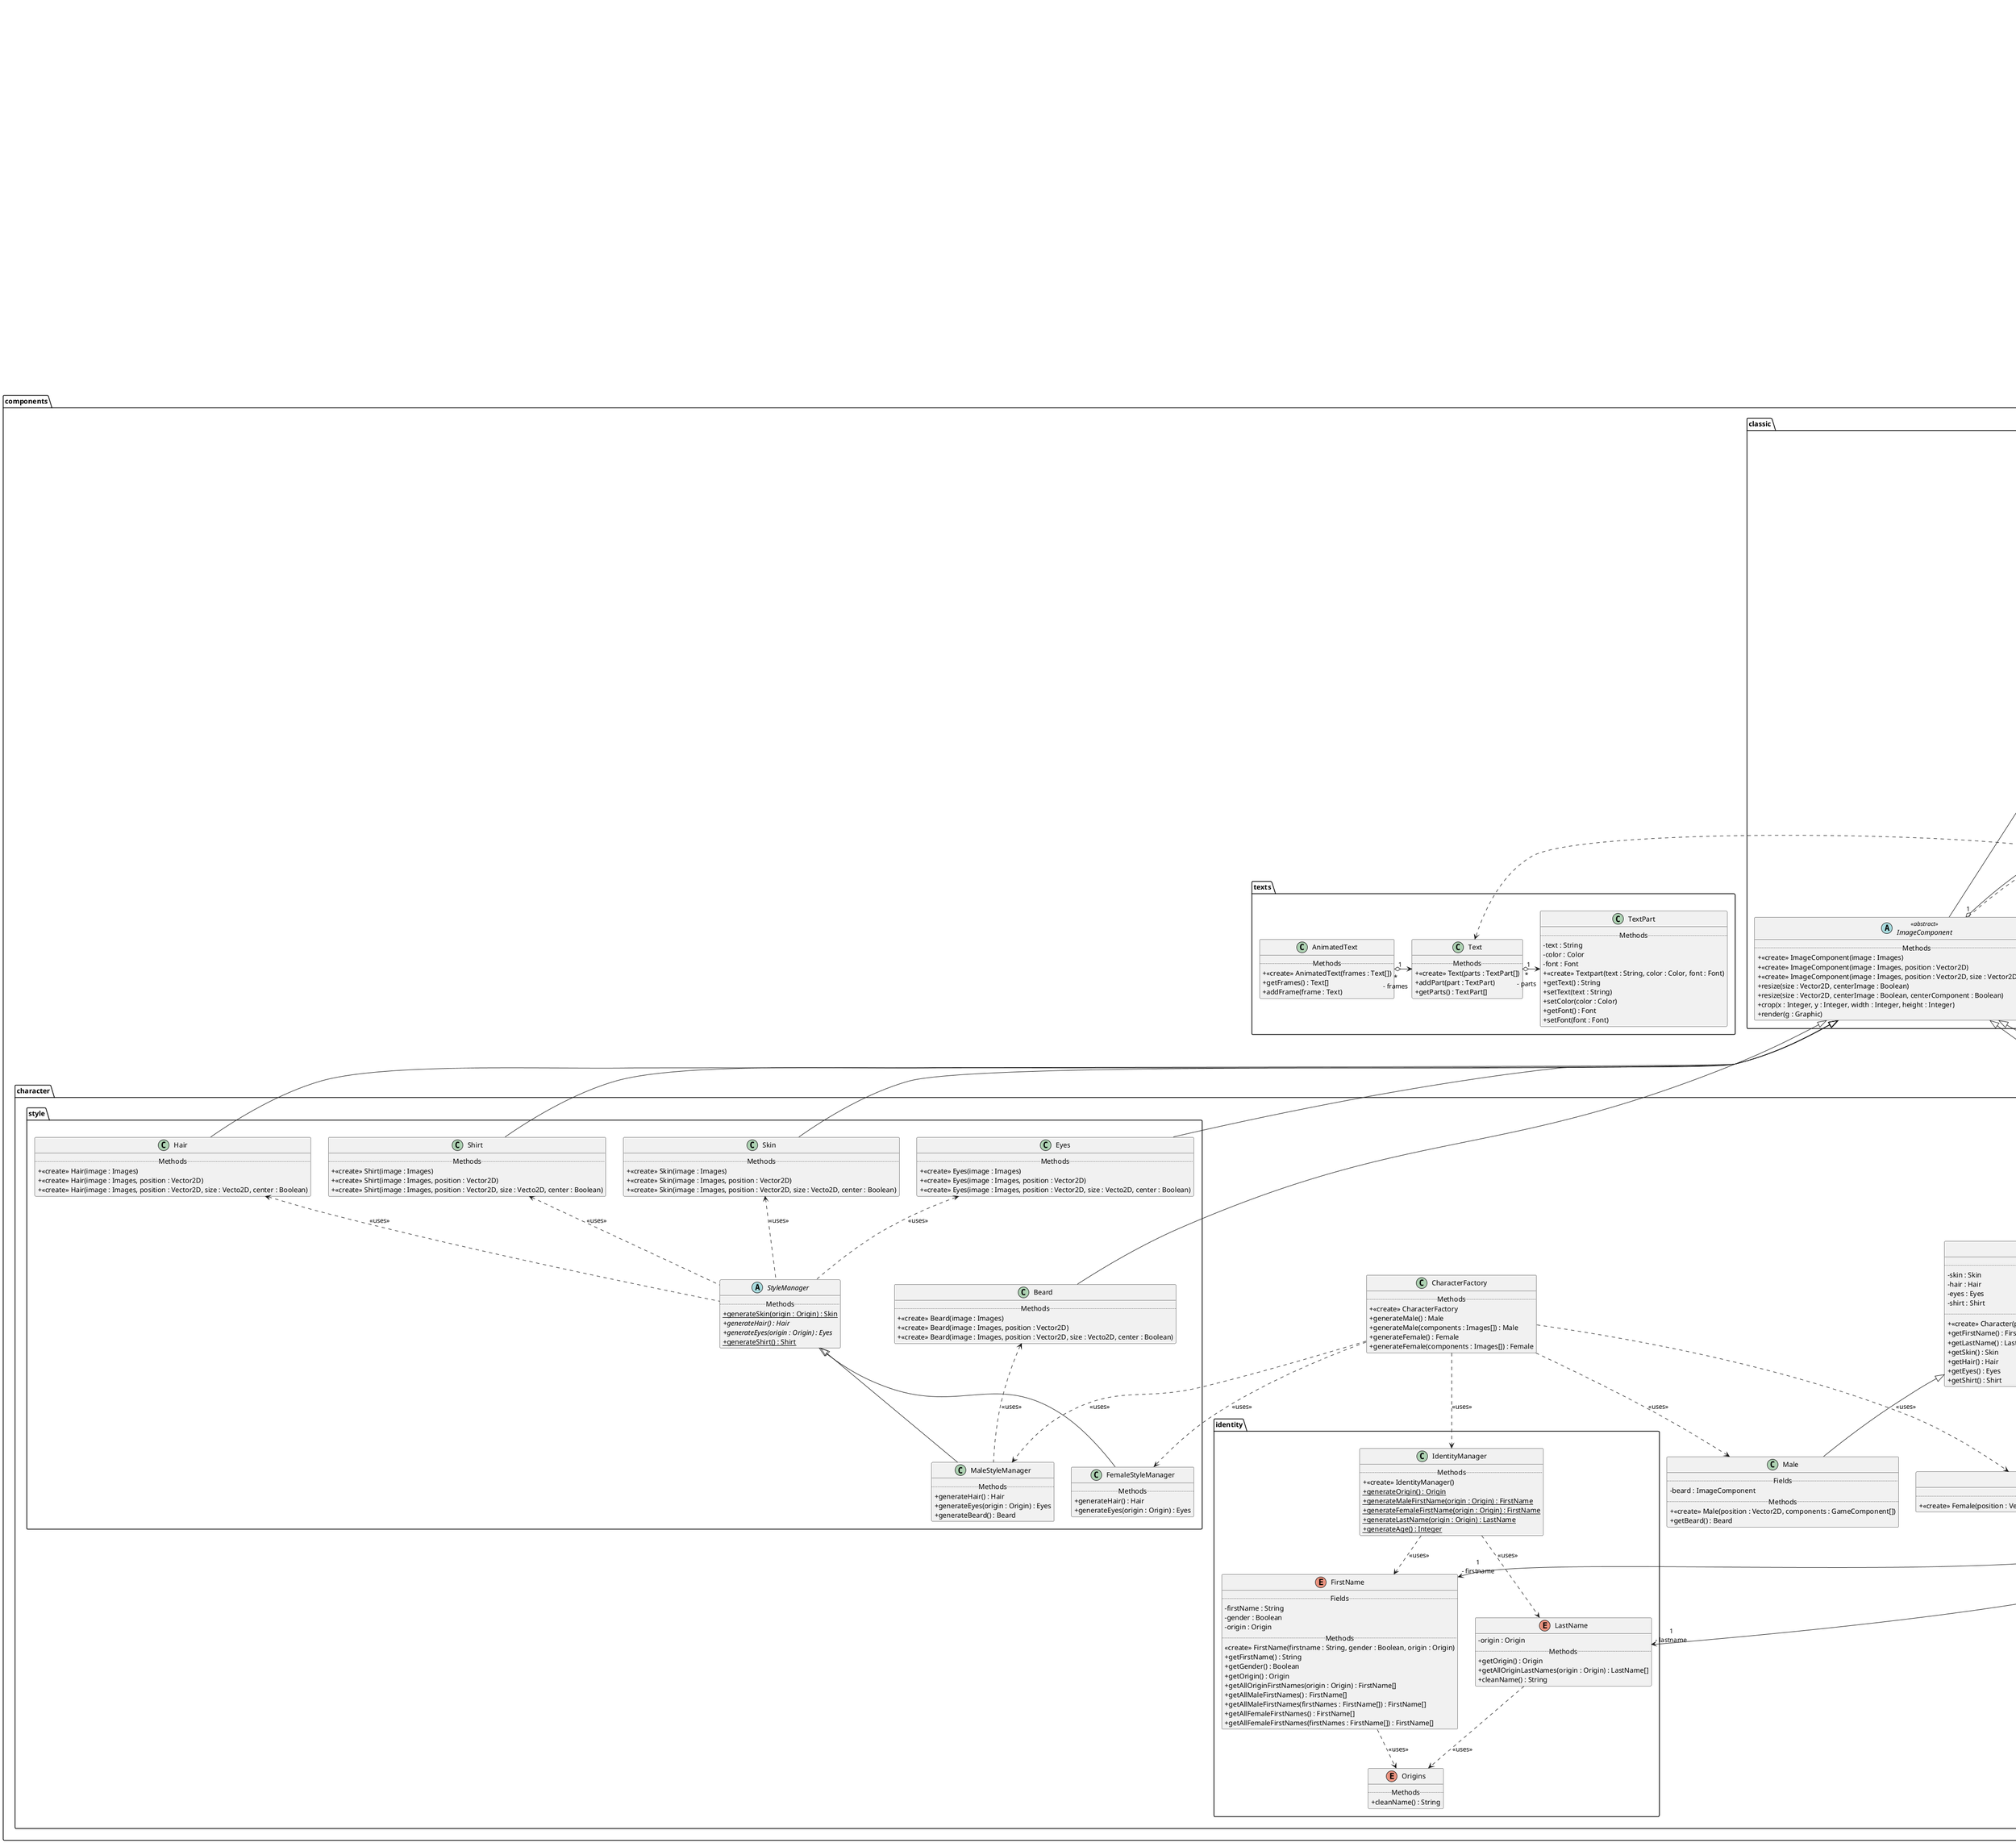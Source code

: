 @startuml
skinparam classAttributeIconSize 0

package components{
    package animated{
        abstract class AnimatedComponent <<abstract>> extends components.classic.GameComponent{
            ..Fields..
            - currentFrame : Integer
            - durationList : Float[]
            - ramainingTime : Float
            - isRunning : Boolean
            ..Methods..
            + <<create>> AnimatedComponent(position : Vector2D, frames : T[], timePerFrame : Float)
            + <<create>> AnimatedComponent(position : Vector2D, frames : T[], timePerFrame : Float[])
            + nextFrame()
            + tick(aps : Integer)
            + getCurrentFrame() : T
            + isRunning() : Boolean
            + pause()
            + resume()
        }
        abstract class AnimatedImageComponent <<abstract>> extends AnimatedComponent{
            ..Methods..
            + <<create>> AnimatedImageComponent(position : Vector2D, secondsPerImage : Float, animation : Animations)
            + nextFrame()
            + render()
        }
        abstract class AnimatedTextComponent <<abstract>> extends AnimatedComponent{
            ..Methods..
            + <<create>> AnimatedTextComponent(position : Vector2D, text : AnimatedText, timePerFrame : Float)
            + <<create>> AnimatedTextComponent(positon : Vector2D, text : AnimatedText, durationList : Float[])
            + render (g : Graphic)
        }
    }
    package classic{
        abstract class GameComponent <<abstract>>{
            ..Fields..
            - frame : T
            - duration : Float
            + isHovered : Boolean
            ..Methods..
            + <<create>> GameComponent(frame : T)
            + <<create>> GameComponent(frame : T, position : Vector2D)
            + <<create>> GameComponent(frame : T, position : Vector2D, size : Vector2D)
            + moveTo(target : Vector2D, duraction : Float)
            + move(tps : Integer)
            + getFrame() : T
            + getPosition() : Vector2D
            + getSize() : Vector2D
            + isHovered() : Boolean
            + setFrame(frame : T)
            + setSize(size : Vector2D)
            + setIsHovered(isHovered : Boolean)
            + isMoving(): Boolean
            + getRemainingDuration() : Float
            + getTraget() : Vector2D
            + render(g : Graphic) {abstract}
            + tick(aps : Integer) {abstract}
            + onClick(buttonMouseButtons) {abstract}
            + onHover() {abstract}
            + onHoverLost() {abstract}
            + onWindowResized(size : Vector2D)
        }
        abstract class ImageComponent <<abstract>> extends GameComponent{
            ..Methods..
            + <<create>> ImageComponent(image : Images)
            + <<create>> ImageComponent(image : Images, position : Vector2D)
            + <<create>> ImageComponent(image : Images, position : Vector2D, size : Vector2D, center : Boolean)
            + resize(size : Vector2D, centerImage : Boolean)
            + resize(size : Vector2D, centerImage : Boolean, centerComponent : Boolean)
            + crop(x : Integer, y : Integer, width : Integer, height : Integer)
            + render(g : Graphic)
        }
        abstract class TextComponent <<abstract>> extends GameComponent{
            ..Methods..
            + <<create>> TextComponent(frame : T)
            + <<create>> TextComponent(frame : T, position : Vector2D)
            + render(g : Graphic)
        }
    }
    package mixed{
        abstract class ComposedComponent <<abstract>> extends components.classic.GameComponent{
            ..Methods..
            + <<create>> ComposedComponent(position : Vector2D, components : GameComponent[])
            + move(tps : Integer)
            + render(g : Graphic)
            + tick(aps : Integer)
            + onClick(button : MouseButtons)
            + onHover()
            + onHoverLost()
            + onWindowResized(size : Vector2D)
        }
    }
    package sample{
        package texts{

        }
        abstract class SampleAnimatedImageComponent <<abstract>> extends components.animated.AnimatedImageComponent{
            ..Methods..
            + <<create>> SampleAnimatedImageComponent(position : Vector2D)
            + onClick(button : MouseButtons)
            + onHover()
            + onHoverLost()
            + onWindowResized(size : vector2D)
        }
        abstract class SampleAnimatedTextComponent <<abstract>> extends components.animated.AnimatedTextComponent{
            ..Methods..
            + <<create>> SampleAnimatedTextComponent(position : Vector2D)
            + onClick(button : MouseButtons)
            + onHover()
            + onHoverLost()
            + onWindowResized(size : vector2D)
        }
        abstract class SampleBackgroundComponent <<abstract>> extends components.classic.ImageComponent{
            ..Methods..
            + <<create>> SampleBackgroundComponent()
            + tick(aps : Integer)
            + onClick(button : MouseButtons)
            + onHoer()
            + onHover()
            + onHoverLost()
            + onWindowResized(size Vector2D)
        }
        abstract class SampleImageComponent <<abstract>> extends components.classic.ImageComponent{
            ..Methods..
            + <<create>> SampleImageComponent(position : Vector2D, size : Vector2D)
            + tick(aps : Integer)
            + onClick(button : MouseButtons)
            + onHoer()
            + onHover()
            + onHoverLost()
            + onWindowResized(size Vector2D)
        }
        abstract class SampleTextComponent <<abstract>> extends components.classic.TextComponent{
            ..Methods..
            + <<create>> SampleTextComponent(position : Vector2D)
            + tick(aps : Integer)
            + onClick(button : MouseButtons)
            + onHoer()
            + onHover()
            + onHoverLost()
            + onWindowResized(size Vector2D)
        }
    }
    package texts{
        class AnimatedText {
            ..Methods..
            + <<create>> AnimatedText(frames : Text[])
            + getFrames() : Text[]
            + addFrame(frame : Text)
        }
        class Text{
            ..Methods..
            + <<create>> Text(parts : TextPart[])
            + addPart(part : TextPart)
            + getParts() : TextPart[]
        }
        class TextPart{
            ..Methods..
            - text : String
            - color : Color
            - font : Font
            + <<create>> Textpart(text : String, color : Color, font : Font)
            + getText() : String
            + setText(text : String)
            + setColor(color : Color)
            + getFont() : Font
            + setFont(font : Font)
        }
    }
    package character{
        package style{
            class Beard extends components.classic.ImageComponent{
                ..Methods..
                + <<create>> Beard(image : Images)
                + <<create>> Beard(image : Images, position : Vector2D)
                + <<create>> Beard(image : Images, position : Vector2D, size : Vecto2D, center : Boolean)
            }
            class Eyes extends components.classic.ImageComponent{
                ..Methods..
                + <<create>> Eyes(image : Images)
                + <<create>> Eyes(image : Images, position : Vector2D)
                + <<create>> Eyes(image : Images, position : Vector2D, size : Vecto2D, center : Boolean)
            }
            class Hair extends components.classic.ImageComponent{
                ..Methods..
                + <<create>> Hair(image : Images)
                + <<create>> Hair(image : Images, position : Vector2D)
                + <<create>> Hair(image : Images, position : Vector2D, size : Vecto2D, center : Boolean)
            }
            class Shirt extends components.classic.ImageComponent{
                ..Methods..
                + <<create>> Shirt(image : Images)
                + <<create>> Shirt(image : Images, position : Vector2D)
                + <<create>> Shirt(image : Images, position : Vector2D, size : Vecto2D, center : Boolean)
            }
            class Skin extends components.classic.ImageComponent{
                ..Methods..
                + <<create>> Skin(image : Images)
                + <<create>> Skin(image : Images, position : Vector2D)
                + <<create>> Skin(image : Images, position : Vector2D, size : Vecto2D, center : Boolean)
            }
            abstract class StyleManager{
                ..Methods..
                + generateSkin(origin : Origin) : Skin {static}
                + generateHair() : Hair {abstract}
                + generateEyes(origin : Origin) : Eyes {abstract}
                + generateShirt() : Shirt {static}
            }
            class FemaleStyleManager extends StyleManager{
                ..Methods..
                + generateHair() : Hair
                + generateEyes(origin : Origin) : Eyes
            }
            class MaleStyleManager extends StyleManager{
                ..Methods..
                + generateHair() : Hair
                + generateEyes(origin : Origin) : Eyes
                + generateBeard() : Beard
            }
        }

        package identity{
            class IdentityManager{
                ..Methods..
                + <<create>> IdentityManager()
                + generateOrigin() : Origin {static}
                + generateMaleFirstName(origin : Origin) : FirstName {static}
                + generateFemaleFirstName(origin : Origin) : FirstName {static}
                + generateLastName(origin : Origin) : LastName {static}
                + generateAge() : Integer {static}
            }
            enum FirstName{
                ..Fields..
                - firstName : String
                - gender : Boolean
                - origin : Origin
                ..Methods..
                <<create>> FirstName(firstname : String, gender : Boolean, origin : Origin)
                + getFirstName() : String
                + getGender() : Boolean
                + getOrigin() : Origin
                + getAllOriginFirstNames(origin : Origin) : FirstName[]
                + getAllMaleFirstNames() : FirstName[]
                + getAllMaleFirstNames(firstNames : FirstName[]) : FirstName[]
                + getAllFemaleFirstNames() : FirstName[]
                + getAllFemaleFirstNames(firstNames : FirstName[]) : FirstName[]
            }
            enum LastName{
                - origin : Origin
                ..Methods..
                + getOrigin() : Origin
                + getAllOriginLastNames(origin : Origin) : LastName[]
                + cleanName() : String
            }
            enum Origins{
                ..Methods..
                + cleanName() : String
            }
        }

        class CharacterFactory{
            ..Methods..
            + <<create>> CharacterFactory
            + generateMale() : Male
            + generateMale(components : Images[]) : Male
            + generateFemale() : Female
            + generateFemale(components : Images[]) : Female
        }
        abstract class Character extends components.mixed.ComposedComponent{
            ..Fields..
            - skin : Skin
            - hair : Hair
            - eyes : Eyes
            - shirt : Shirt
            ..Methods..
            + <<create>> Character(position : Vector2D, components : GameComponent[])
            + getFirstName() : FirstName
            + getLastName() : LastName
            + getSkin() : Skin
            + getHair() : Hair
            + getEyes() : Eyes
            + getShirt() : Shirt
        }
        class Male extends Character{
            ..Fields..
            - beard : ImageComponent
            ..Methods..
            + <<create>> Male(position : Vector2D, components : GameComponent[])
            + getBeard() : Beard
        }
        class Female extends Character{
            ..Methods..
            + <<create>> Female(position : Vector2D, components : GameComponent[])
        }
    }
}

package game{
    package enums{
        enum MouseButtons <<enum>>{
            ..Fields..
            LEFT
            MIDDLE
            RIGHT
            - value : Integer
            ..Methods..
            <<create>> MouseButtons(value : Integer)
            + getValue() : Integer
            + from(value : Integer) : MouseButtons {static}
        }
    }
    class GameEngine{
        ..Fields..
        - devMode : Boolean
        - componentsLock : ReentrantLock
        ..Methods..
        + <<create>> GameEngine(devMode : Boolean)
        - intScene()
        + safeListOperation(operation : GameComponent[])
        + isDevMode() : Boolean
    }
    class GameWindow{
        ..Methods..
        + <<create>> GameWindow()
    }
    class GraphicEngine{
        ..Fields..
        + font : Font {static}
        - resizeTimer : Timer
        ..Methods..
        + <<create>> GraphicEngine(gameEngine : GameEngine)
        - resize()
        - onClick(e : MouseEvent)
        - tick()
        - getReversedComponentsList() : GameComponent[]
        - triggerHover(mouseVector : Vector2D, component : GameComponent, hoverFound : Boolean) : Boolean
        # paintComponent(g : Graphic)
        - drawComponents(g : Graphic)
    }
}

package ressources{
    package images{
        enum Animations <<enum>>{
            ..Fields..
            - path : String
            - frameCount : Integer
            - images : BufferedImages[]
            ..Methods..
            <<create>> Animations(path : String, frameCount : Integer)
            - loadImages()
            + getCopy() : BufferedImage[]
        }
        enum Images <<enum>>{
            ..Fields..
            - path : String
            - sizeCache : Boolean
            - image : BufferedImage
            - sizeCachemap : Vector2D[], BufferedImage[]
            ..Methods..
            <<create>> Images(path : String, sizeCache : Boolean)
            - loadImages()
            + getCopy() : BufferedImage
            + getCopy(size : Vector2D, center : Boolean) : BufferedImage
            - deepCopy(bi : BufferedImage) : BufferedImage {static}
            + resize(image : BufferedImage, size : Vector2D, center : Boolean) : BufferedImage {static}
        }
    }
    package sounds{
         enum Sounds <<enum>>{
            ..Fields..
            - path : String
            - clip : Clip
            - lineListener : LineListener
            ..Methods..
            <<create>> Sound(path : String)
            - loadSound()
            + play()
            + playBackground()
            + stop()
            + setVolume(volume : Float)
            + restart()
         }
    }
}

package tools{
    class LogFormatter{
        ..Fields..
        - dateFormat : SimpleDateFormat
        ..Methods..
        + format(record : LogRecord) : String
    }
    class Runner{
        ..Fields..
        - name : String
        - action : Runnable
        - aps : Double
        - stability : boolean
        - running : Boolean
        - paused : Boolean
        - passedActions : Integer
        - apsQueue : Long[]
        - queueLock : ReentrantLock
        ..Methods..
        + <<create>> Runner(name : String, action : Runnable)
        + <<create>> Runner(name : String, action : Runnable, aps : Integer, stabilized : Boolean)
        + run()
        - computerAverage() : Double
        + setPaused(paused : Boolean)
        + stopRunner()
        + setAps(aps : Integer)
        + isRunning() : Boolean
        + getPassedActions() : Integer
        + getCurrentAps() : Integer
        + getAps() : Integer
    }
    class STimer{
        ..Fields..
        - timers : Long[], Long[] {static}
        - lastId : Long {static}
        ..Methods..
        + start() : Long {static}
        + stop(id : Long) : Long {static}
    }
    class Vector2D{
        ..Fields..
        + x : Double
        + y : Double
        ..Methods..
        + <<create>> Vector2D()
        + <<create>> Vector2D(x : Double, y : Double)
        + <<create>> Vector2D(v : Vector2D)
        + set(v : Vector2D)
        + setZero()
        + getComponents() : Double[]
        + getLength() : Double
        + getLengthSq() : Double
        + distanceSq(v : Vector2D) : Double
        + distance(v : vector2D) : Double
        + getAngle()  : Double
        + getNormalized() : Vector2D
        + normalize(v : Vector2D) : Vector2D {static}
        + toCartesian(magnitude : Double, angle : Double) {static}
        + getAdded(v : Vector2D) : Vector2D
        + add(v1 : Vector2D, v2 : Vector2D) : Vector2D {static}
        + getSubstracted(v : Vector2D) : Vector2D
        + substract(v1 : Vector2D, v2 : Vector2D) : Vector2D {static}
        + getMultiplied(v : Vector2D) : Vector2D
        + multiply(v1 : Vector2D, v2 : Vector2D) : Vector2D {static}
        + getDivided(v : Vector2D) : Vector2D
        + divide(v1 : Vector2D, v2 : Vector2D) : Vector2D {static}
        + getperp() : vector2D
        + dot(v1 : Vector2D, v2 : Vector2D) : Double {static}
        + cross(v1 : Vector2D, v2 : Vector2D) : Double {static}
        + project(v1 : Vector2D, v2 : Vector2D) : Double {static}
        + getProjectedVector(v1 : Vector2D, v2 : Vector2D) : Vector2D {static}
        + rotateBy(angle : Double)
        + getRotatedBy(angle : Double) : vector2D
        + rotateTo(angle : Double)
        + getRotatedTo(angle : Double) : vector2D
        + reverse()
        + getReversed() : Vector2D
        + isBetween(target : Vector2D, v1 : Vector2D, v2 : Vector2D) : Boolean {static}
        + getToPositive() : vector2D
        + toPositive(v : vector2D) : Vector2D {static}
        + getToNegative() : vector2D
        + toNegative(v : vector2D) : Vector2D {static}
        + clone() : Vector2D
        + equals(obj : Object) : Boolean
        + hashCode() : Integer
        + toString() : String
    }
}

class Main{
    ..Fields..
    - logger : Logger {static}
    ..Methods..
    + main(args : String[]) {static}
    - setupLogger(devMode : Boolean) {static}
    + getLogger() : Logger {static}
    + getGameEngine() : GameEngine {static}
}

'Utilisations de la class Vector2D
tools.Vector2D <.. components.animated.AnimatedComponent : <<uses>>
tools.Vector2D <.. components.animated.AnimatedImageComponent : <<uses>>
tools.Vector2D <.. components.animated.AnimatedTextComponent : <<uses>>
tools.Vector2D <.. components.classic.ImageComponent : <<uses>>
tools.Vector2D <.. components.mixed.ComposedComponent : <<uses>>
tools.Vector2D <.. components.sample.SampleImageComponent : <<uses>>
tools.Vector2D <.. components.sample.SampleTextComponent : <<uses>>
tools.Vector2D <.. ressources.images.Images : <<uses>>


components.classic.GameComponent "1" o-> "1\n- position" tools.Vector2D
components.classic.GameComponent "1" o-> "1\n- size" tools.Vector2D
components.classic.GameComponent "1" o-> "1\n- target" tools.Vector2D
components.classic.GameComponent ..> game.enums.MouseButtons : <<uses>>

components.classic.ImageComponent "1" o-> "1\n imageType" ressources.images.Images

components.classic.TextComponent .> components.texts.Text : <<uses>>

components.texts.AnimatedText "1" o-> "*\n- frames" Text

components.texts.Text "1" o-> "*\n- parts" TextPart

game.GameEngine "1" o--> "*\n- components" components.classic.GameComponent

game.GraphicEngine "1" o--> "1\n- gameEngine" tools.Runner
game.GraphicEngine "1" o--> "1\n- fpsRunner" tools.Runner

Main "1" *--> "1\n- gameEngine" game.GameEngine

components.character.CharacterFactory .> components.character.Male : <<uses>>
components.character.CharacterFactory .> components.character.Female : <<uses>>
components.character.CharacterFactory ..> components.character.style.MaleStyleManager : <<uses>>
components.character.CharacterFactory ..> components.character.style.FemaleStyleManager : <<uses>>

components.character.style.Skin <.. components.character.style.StyleManager : <<uses>>
components.character.style.Eyes <.. components.character.style.StyleManager : <<uses>>
components.character.style.Hair <.. components.character.style.StyleManager : <<uses>>
components.character.style.Shirt <.. components.character.style.StyleManager : <<uses>>
components.character.style.Beard <.. components.character.style.MaleStyleManager : <<uses>>

components.character.identity.IdentityManager ..> components.character.identity.FirstName : <<uses>>
components.character.identity.IdentityManager ..> components.character.identity.LastName : <<uses>>
components.character.identity.LastName ..> components.character.identity.Origins : <<uses>>
components.character.identity.FirstName ..> components.character.identity.Origins : <<uses>>

components.character.Character "1" o---> "1\n- firstname" components.character.identity.FirstName
components.character.Character "1" o---> "1\n- lastname" components.character.identity.LastName
components.character.CharacterFactory ..> components.character.identity.IdentityManager : <<uses>>

@enduml